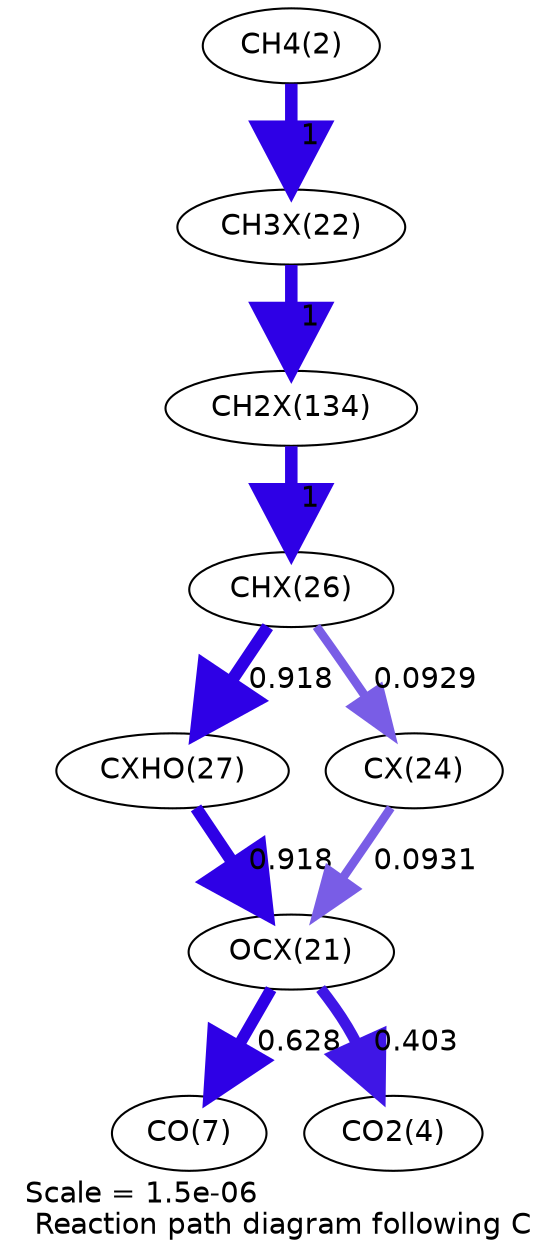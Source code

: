 digraph reaction_paths {
center=1;
s4 -> s25[fontname="Helvetica", penwidth=6, arrowsize=3, color="0.7, 1.5, 0.9"
, label=" 1"];
s25 -> s35[fontname="Helvetica", penwidth=6, arrowsize=3, color="0.7, 1.5, 0.9"
, label=" 1"];
s35 -> s28[fontname="Helvetica", penwidth=6, arrowsize=3, color="0.7, 1.5, 0.9"
, label=" 1"];
s28 -> s29[fontname="Helvetica", penwidth=5.94, arrowsize=2.97, color="0.7, 1.42, 0.9"
, label=" 0.918"];
s28 -> s27[fontname="Helvetica", penwidth=4.21, arrowsize=2.1, color="0.7, 0.593, 0.9"
, label=" 0.0929"];
s29 -> s24[fontname="Helvetica", penwidth=5.94, arrowsize=2.97, color="0.7, 1.42, 0.9"
, label=" 0.918"];
s27 -> s24[fontname="Helvetica", penwidth=4.21, arrowsize=2.1, color="0.7, 0.593, 0.9"
, label=" 0.0931"];
s24 -> s9[fontname="Helvetica", penwidth=5.65, arrowsize=2.82, color="0.7, 1.13, 0.9"
, label=" 0.628"];
s24 -> s6[fontname="Helvetica", penwidth=5.31, arrowsize=2.66, color="0.7, 0.903, 0.9"
, label=" 0.403"];
s4 [ fontname="Helvetica", label="CH4(2)"];
s6 [ fontname="Helvetica", label="CO2(4)"];
s9 [ fontname="Helvetica", label="CO(7)"];
s24 [ fontname="Helvetica", label="OCX(21)"];
s25 [ fontname="Helvetica", label="CH3X(22)"];
s27 [ fontname="Helvetica", label="CX(24)"];
s28 [ fontname="Helvetica", label="CHX(26)"];
s29 [ fontname="Helvetica", label="CXHO(27)"];
s35 [ fontname="Helvetica", label="CH2X(134)"];
 label = "Scale = 1.5e-06\l Reaction path diagram following C";
 fontname = "Helvetica";
}
